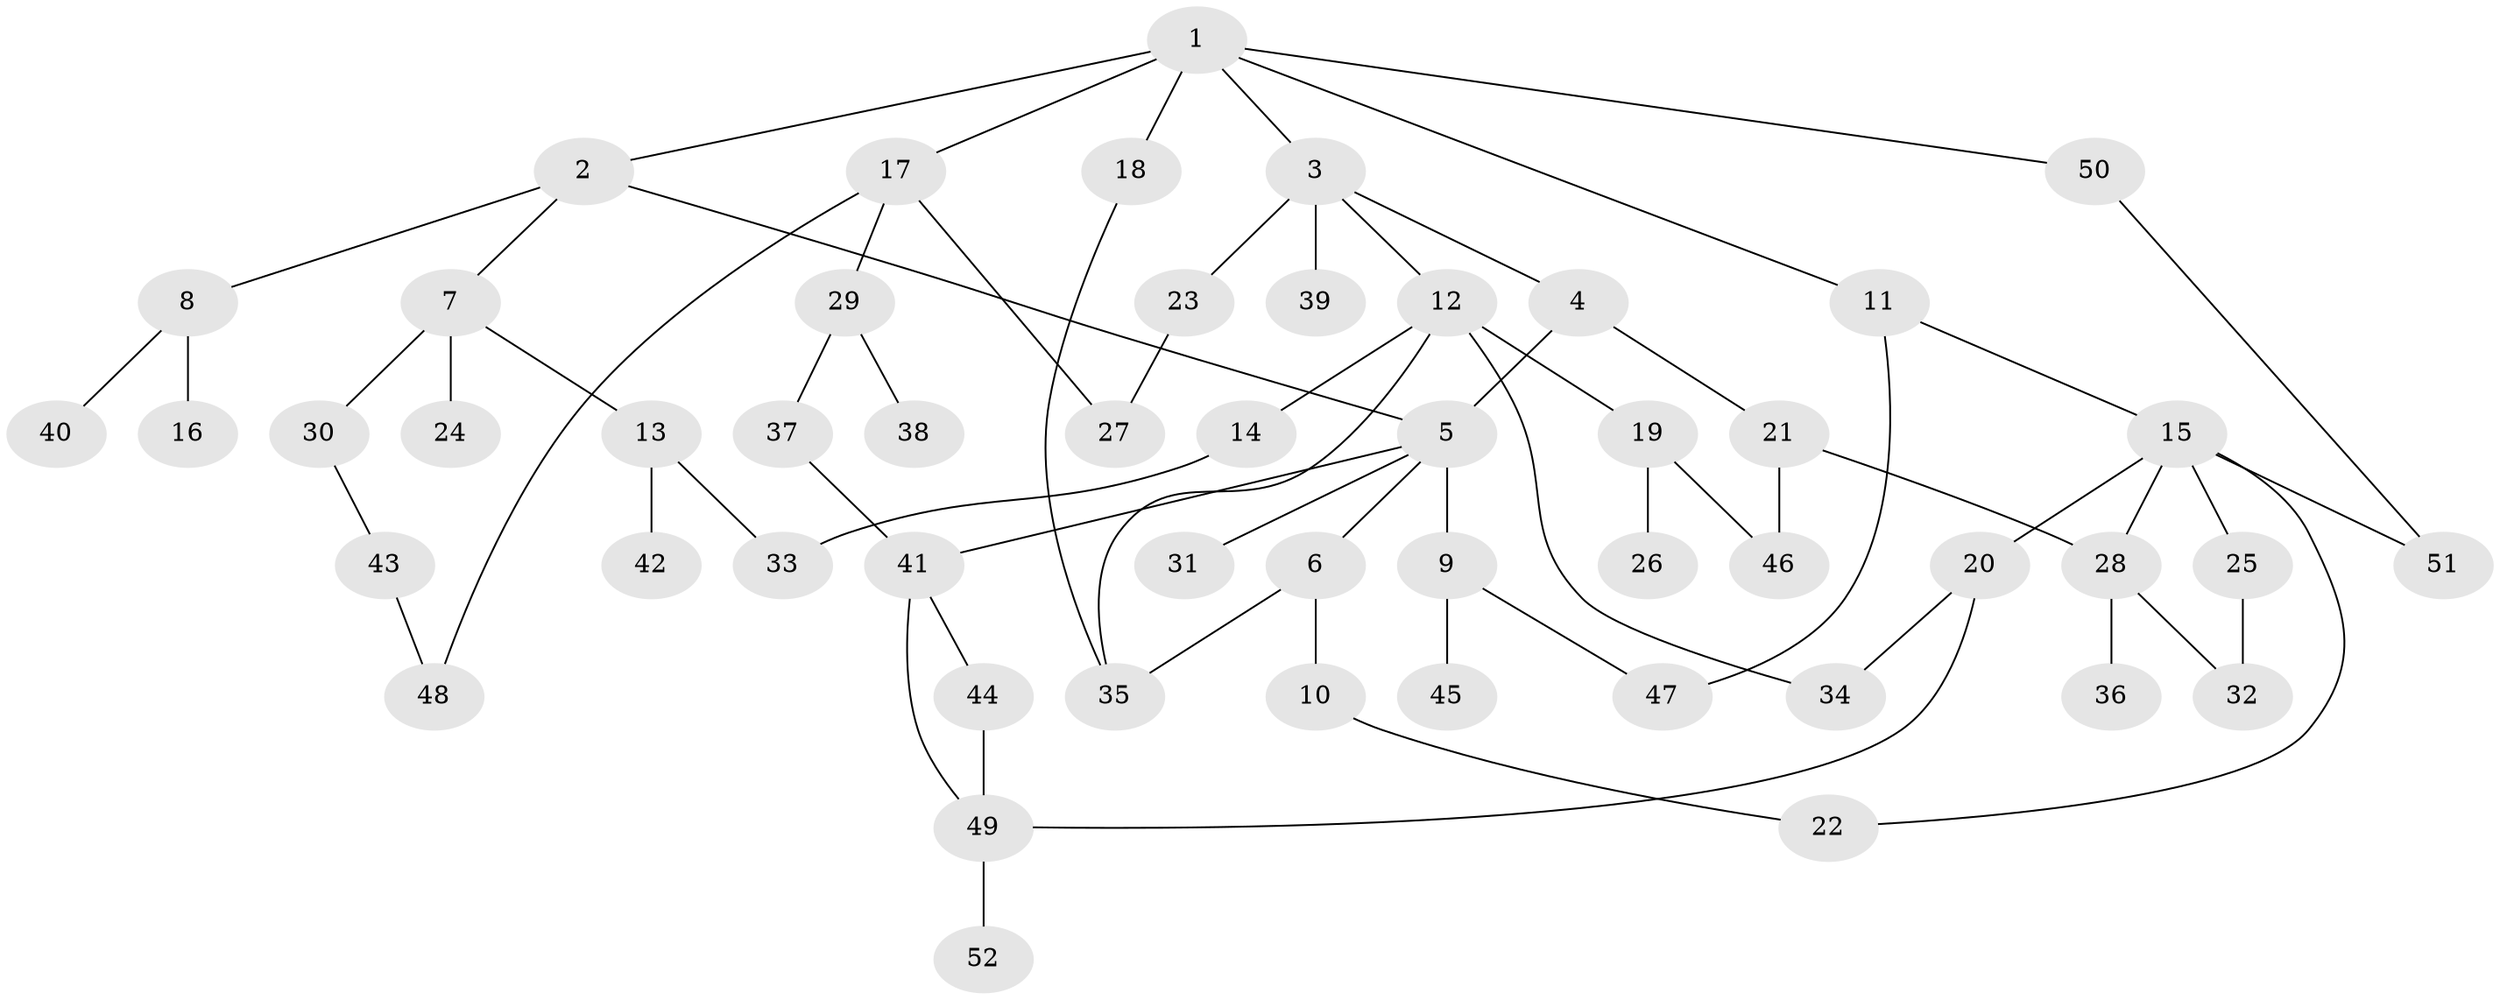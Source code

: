 // Generated by graph-tools (version 1.1) at 2025/13/03/09/25 04:13:15]
// undirected, 52 vertices, 67 edges
graph export_dot {
graph [start="1"]
  node [color=gray90,style=filled];
  1;
  2;
  3;
  4;
  5;
  6;
  7;
  8;
  9;
  10;
  11;
  12;
  13;
  14;
  15;
  16;
  17;
  18;
  19;
  20;
  21;
  22;
  23;
  24;
  25;
  26;
  27;
  28;
  29;
  30;
  31;
  32;
  33;
  34;
  35;
  36;
  37;
  38;
  39;
  40;
  41;
  42;
  43;
  44;
  45;
  46;
  47;
  48;
  49;
  50;
  51;
  52;
  1 -- 2;
  1 -- 3;
  1 -- 11;
  1 -- 17;
  1 -- 18;
  1 -- 50;
  2 -- 5;
  2 -- 7;
  2 -- 8;
  3 -- 4;
  3 -- 12;
  3 -- 23;
  3 -- 39;
  4 -- 21;
  4 -- 5;
  5 -- 6;
  5 -- 9;
  5 -- 31;
  5 -- 41;
  6 -- 10;
  6 -- 35;
  7 -- 13;
  7 -- 24;
  7 -- 30;
  8 -- 16;
  8 -- 40;
  9 -- 45;
  9 -- 47;
  10 -- 22;
  11 -- 15;
  11 -- 47;
  12 -- 14;
  12 -- 19;
  12 -- 34;
  12 -- 35;
  13 -- 33;
  13 -- 42;
  14 -- 33;
  15 -- 20;
  15 -- 25;
  15 -- 28;
  15 -- 22;
  15 -- 51;
  17 -- 27;
  17 -- 29;
  17 -- 48;
  18 -- 35;
  19 -- 26;
  19 -- 46;
  20 -- 49;
  20 -- 34;
  21 -- 46;
  21 -- 28;
  23 -- 27;
  25 -- 32;
  28 -- 32;
  28 -- 36;
  29 -- 37;
  29 -- 38;
  30 -- 43;
  37 -- 41;
  41 -- 44;
  41 -- 49;
  43 -- 48;
  44 -- 49;
  49 -- 52;
  50 -- 51;
}
